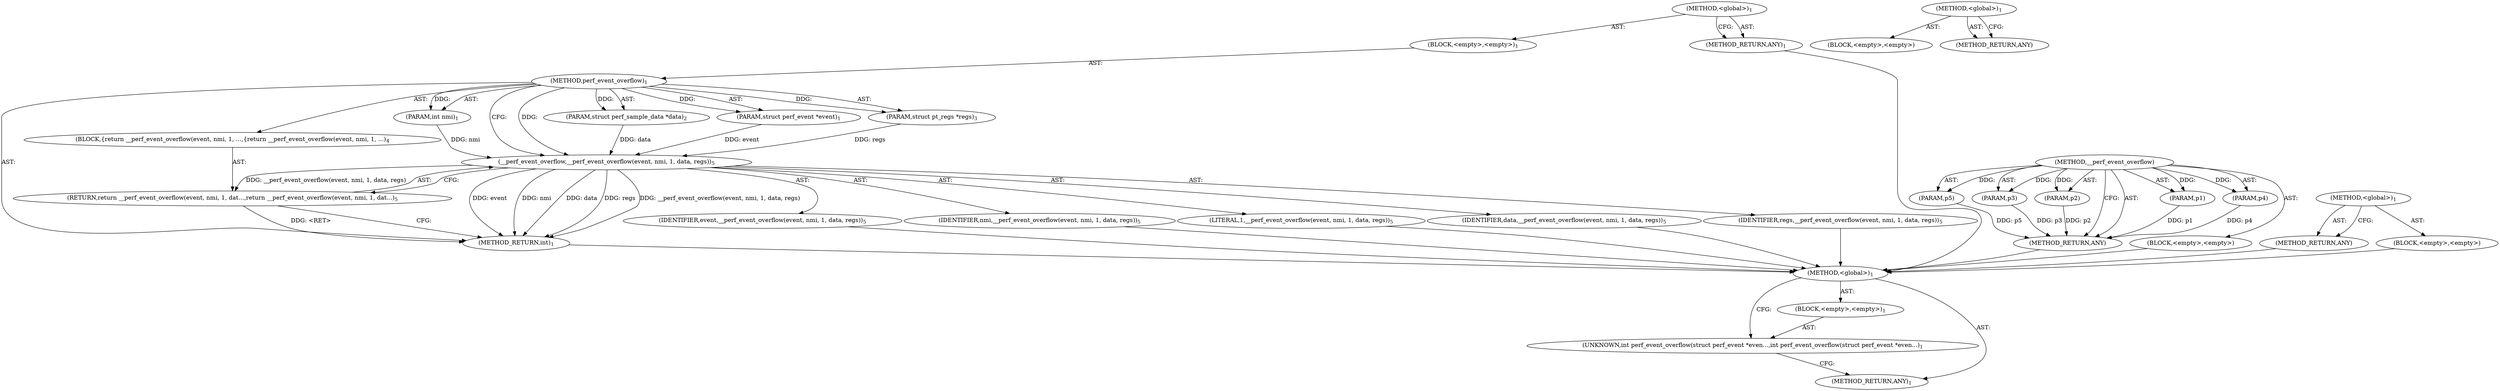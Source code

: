 digraph "&lt;global&gt;" {
vulnerable_6 [label=<(METHOD,&lt;global&gt;)<SUB>1</SUB>>];
vulnerable_7 [label=<(BLOCK,&lt;empty&gt;,&lt;empty&gt;)<SUB>1</SUB>>];
vulnerable_8 [label=<(METHOD,perf_event_overflow)<SUB>1</SUB>>];
vulnerable_9 [label=<(PARAM,struct perf_event *event)<SUB>1</SUB>>];
vulnerable_10 [label=<(PARAM,int nmi)<SUB>1</SUB>>];
vulnerable_11 [label=<(PARAM,struct perf_sample_data *data)<SUB>2</SUB>>];
vulnerable_12 [label=<(PARAM,struct pt_regs *regs)<SUB>3</SUB>>];
vulnerable_13 [label=<(BLOCK,{
	return __perf_event_overflow(event, nmi, 1, ...,{
	return __perf_event_overflow(event, nmi, 1, ...)<SUB>4</SUB>>];
vulnerable_14 [label=<(RETURN,return __perf_event_overflow(event, nmi, 1, dat...,return __perf_event_overflow(event, nmi, 1, dat...)<SUB>5</SUB>>];
vulnerable_15 [label=<(__perf_event_overflow,__perf_event_overflow(event, nmi, 1, data, regs))<SUB>5</SUB>>];
vulnerable_16 [label=<(IDENTIFIER,event,__perf_event_overflow(event, nmi, 1, data, regs))<SUB>5</SUB>>];
vulnerable_17 [label=<(IDENTIFIER,nmi,__perf_event_overflow(event, nmi, 1, data, regs))<SUB>5</SUB>>];
vulnerable_18 [label=<(LITERAL,1,__perf_event_overflow(event, nmi, 1, data, regs))<SUB>5</SUB>>];
vulnerable_19 [label=<(IDENTIFIER,data,__perf_event_overflow(event, nmi, 1, data, regs))<SUB>5</SUB>>];
vulnerable_20 [label=<(IDENTIFIER,regs,__perf_event_overflow(event, nmi, 1, data, regs))<SUB>5</SUB>>];
vulnerable_21 [label=<(METHOD_RETURN,int)<SUB>1</SUB>>];
vulnerable_23 [label=<(METHOD_RETURN,ANY)<SUB>1</SUB>>];
vulnerable_44 [label=<(METHOD,__perf_event_overflow)>];
vulnerable_45 [label=<(PARAM,p1)>];
vulnerable_46 [label=<(PARAM,p2)>];
vulnerable_47 [label=<(PARAM,p3)>];
vulnerable_48 [label=<(PARAM,p4)>];
vulnerable_49 [label=<(PARAM,p5)>];
vulnerable_50 [label=<(BLOCK,&lt;empty&gt;,&lt;empty&gt;)>];
vulnerable_51 [label=<(METHOD_RETURN,ANY)>];
vulnerable_38 [label=<(METHOD,&lt;global&gt;)<SUB>1</SUB>>];
vulnerable_39 [label=<(BLOCK,&lt;empty&gt;,&lt;empty&gt;)>];
vulnerable_40 [label=<(METHOD_RETURN,ANY)>];
fixed_6 [label=<(METHOD,&lt;global&gt;)<SUB>1</SUB>>];
fixed_7 [label=<(BLOCK,&lt;empty&gt;,&lt;empty&gt;)<SUB>1</SUB>>];
fixed_8 [label=<(UNKNOWN,int perf_event_overflow(struct perf_event *even...,int perf_event_overflow(struct perf_event *even...)<SUB>1</SUB>>];
fixed_9 [label=<(METHOD_RETURN,ANY)<SUB>1</SUB>>];
fixed_14 [label=<(METHOD,&lt;global&gt;)<SUB>1</SUB>>];
fixed_15 [label=<(BLOCK,&lt;empty&gt;,&lt;empty&gt;)>];
fixed_16 [label=<(METHOD_RETURN,ANY)>];
vulnerable_6 -> vulnerable_7  [key=0, label="AST: "];
vulnerable_6 -> vulnerable_23  [key=0, label="AST: "];
vulnerable_6 -> vulnerable_23  [key=1, label="CFG: "];
vulnerable_7 -> vulnerable_8  [key=0, label="AST: "];
vulnerable_8 -> vulnerable_9  [key=0, label="AST: "];
vulnerable_8 -> vulnerable_9  [key=1, label="DDG: "];
vulnerable_8 -> vulnerable_10  [key=0, label="AST: "];
vulnerable_8 -> vulnerable_10  [key=1, label="DDG: "];
vulnerable_8 -> vulnerable_11  [key=0, label="AST: "];
vulnerable_8 -> vulnerable_11  [key=1, label="DDG: "];
vulnerable_8 -> vulnerable_12  [key=0, label="AST: "];
vulnerable_8 -> vulnerable_12  [key=1, label="DDG: "];
vulnerable_8 -> vulnerable_13  [key=0, label="AST: "];
vulnerable_8 -> vulnerable_21  [key=0, label="AST: "];
vulnerable_8 -> vulnerable_15  [key=0, label="CFG: "];
vulnerable_8 -> vulnerable_15  [key=1, label="DDG: "];
vulnerable_9 -> vulnerable_15  [key=0, label="DDG: event"];
vulnerable_10 -> vulnerable_15  [key=0, label="DDG: nmi"];
vulnerable_11 -> vulnerable_15  [key=0, label="DDG: data"];
vulnerable_12 -> vulnerable_15  [key=0, label="DDG: regs"];
vulnerable_13 -> vulnerable_14  [key=0, label="AST: "];
vulnerable_14 -> vulnerable_15  [key=0, label="AST: "];
vulnerable_14 -> vulnerable_21  [key=0, label="CFG: "];
vulnerable_14 -> vulnerable_21  [key=1, label="DDG: &lt;RET&gt;"];
vulnerable_15 -> vulnerable_16  [key=0, label="AST: "];
vulnerable_15 -> vulnerable_17  [key=0, label="AST: "];
vulnerable_15 -> vulnerable_18  [key=0, label="AST: "];
vulnerable_15 -> vulnerable_19  [key=0, label="AST: "];
vulnerable_15 -> vulnerable_20  [key=0, label="AST: "];
vulnerable_15 -> vulnerable_14  [key=0, label="CFG: "];
vulnerable_15 -> vulnerable_14  [key=1, label="DDG: __perf_event_overflow(event, nmi, 1, data, regs)"];
vulnerable_15 -> vulnerable_21  [key=0, label="DDG: event"];
vulnerable_15 -> vulnerable_21  [key=1, label="DDG: nmi"];
vulnerable_15 -> vulnerable_21  [key=2, label="DDG: data"];
vulnerable_15 -> vulnerable_21  [key=3, label="DDG: regs"];
vulnerable_15 -> vulnerable_21  [key=4, label="DDG: __perf_event_overflow(event, nmi, 1, data, regs)"];
vulnerable_16 -> fixed_6  [key=0];
vulnerable_17 -> fixed_6  [key=0];
vulnerable_18 -> fixed_6  [key=0];
vulnerable_19 -> fixed_6  [key=0];
vulnerable_20 -> fixed_6  [key=0];
vulnerable_21 -> fixed_6  [key=0];
vulnerable_23 -> fixed_6  [key=0];
vulnerable_44 -> vulnerable_45  [key=0, label="AST: "];
vulnerable_44 -> vulnerable_45  [key=1, label="DDG: "];
vulnerable_44 -> vulnerable_50  [key=0, label="AST: "];
vulnerable_44 -> vulnerable_46  [key=0, label="AST: "];
vulnerable_44 -> vulnerable_46  [key=1, label="DDG: "];
vulnerable_44 -> vulnerable_51  [key=0, label="AST: "];
vulnerable_44 -> vulnerable_51  [key=1, label="CFG: "];
vulnerable_44 -> vulnerable_47  [key=0, label="AST: "];
vulnerable_44 -> vulnerable_47  [key=1, label="DDG: "];
vulnerable_44 -> vulnerable_48  [key=0, label="AST: "];
vulnerable_44 -> vulnerable_48  [key=1, label="DDG: "];
vulnerable_44 -> vulnerable_49  [key=0, label="AST: "];
vulnerable_44 -> vulnerable_49  [key=1, label="DDG: "];
vulnerable_45 -> vulnerable_51  [key=0, label="DDG: p1"];
vulnerable_46 -> vulnerable_51  [key=0, label="DDG: p2"];
vulnerable_47 -> vulnerable_51  [key=0, label="DDG: p3"];
vulnerable_48 -> vulnerable_51  [key=0, label="DDG: p4"];
vulnerable_49 -> vulnerable_51  [key=0, label="DDG: p5"];
vulnerable_50 -> fixed_6  [key=0];
vulnerable_51 -> fixed_6  [key=0];
vulnerable_38 -> vulnerable_39  [key=0, label="AST: "];
vulnerable_38 -> vulnerable_40  [key=0, label="AST: "];
vulnerable_38 -> vulnerable_40  [key=1, label="CFG: "];
vulnerable_39 -> fixed_6  [key=0];
vulnerable_40 -> fixed_6  [key=0];
fixed_6 -> fixed_7  [key=0, label="AST: "];
fixed_6 -> fixed_9  [key=0, label="AST: "];
fixed_6 -> fixed_8  [key=0, label="CFG: "];
fixed_7 -> fixed_8  [key=0, label="AST: "];
fixed_8 -> fixed_9  [key=0, label="CFG: "];
fixed_14 -> fixed_15  [key=0, label="AST: "];
fixed_14 -> fixed_16  [key=0, label="AST: "];
fixed_14 -> fixed_16  [key=1, label="CFG: "];
}
